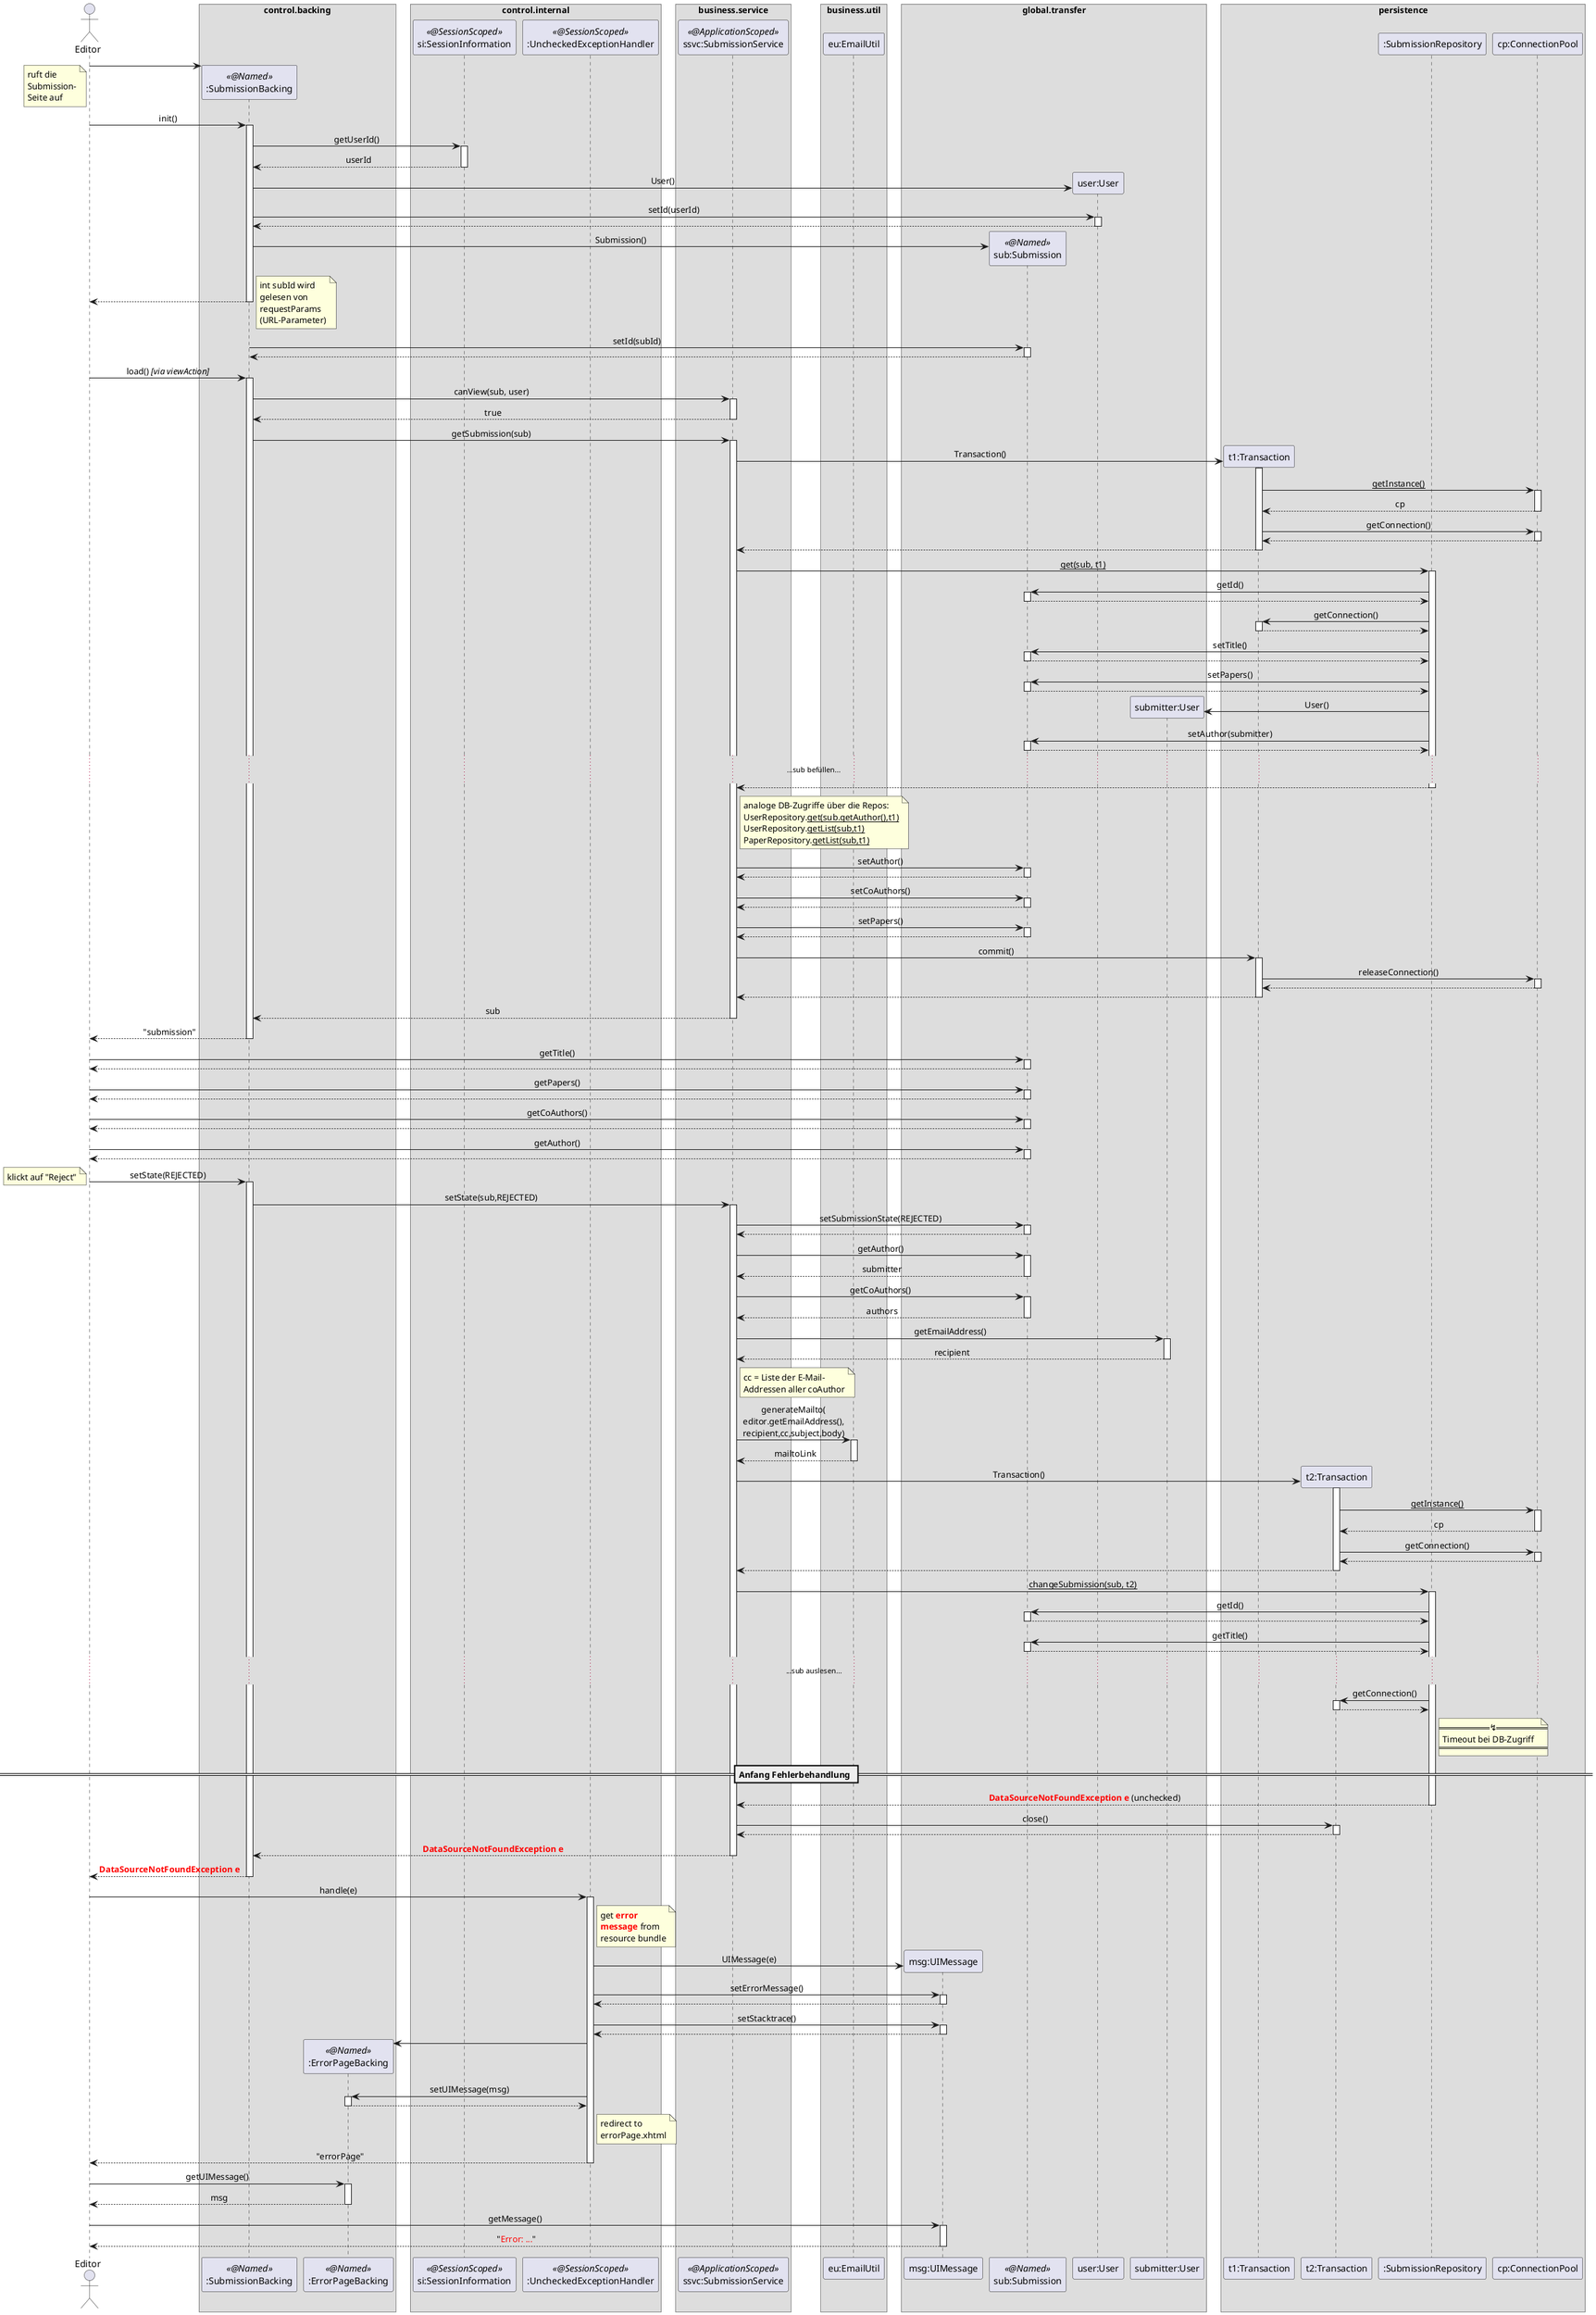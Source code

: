 @startuml
'https://plantuml.com/sequence-diagram

'!theme aws-orange
skinparam sequenceMessageAlign center
skinparam BoxPadding 10
'skinparam LifelineStrategy nosolid
'autonumber
'autoactivate on
'hide footbox

actor Editor as editor

box "control.backing"
    participant ":SubmissionBacking" as sb << @Named >>
    participant ":ErrorPageBacking" as epb << @Named >>
end box
box "control.internal"
    participant "si:SessionInformation" as si << @SessionScoped >>
    participant ":UncheckedExceptionHandler" as eh << @SessionScoped >>
end box
'box "???"
'    participant ":ResourceBundle" as rscBundle
'end box
box "business.service"
    participant "ssvc:SubmissionService" as ssvc << @ApplicationScoped >>
end box
box "business.util"
    participant "eu:EmailUtil" as eu
end box
box "global.transfer"
    participant "msg:UIMessage" as msg
    participant "sub:Submission" as sub << @Named >>
    participant "user:User" as usr
'    participant "paper:Paper" as paper
    participant "submitter:User" as submitter
end box
box persistence
    participant "t1:Transaction" as t1
    participant "t2:Transaction" as t2
    participant ":SubmissionRepository" as sr
    participant "cp:ConnectionPool" as cp
end box

create sb
editor -> sb
note left
    ruft die
    Submission-
    Seite auf
end note
editor -> sb : init()
activate sb
    sb -> si ++ : getUserId()
    return userId
    sb -> usr ** : User()
    sb -> usr ++ : setId(userId)
    return
    sb -> sub ** : Submission()
return

note right
    int subId wird
    gelesen von
    requestParams
    (URL-Parameter)
end note
sb -> sub ++ : setId(subId)
return

editor -> sb ++ : load() //[via viewAction]//
    sb -> ssvc ++ : canView(sub, user)
    return true

    sb -> ssvc : getSubmission(sub)
    activate ssvc
        ssvc -> t1 ** : Transaction()
        activate t1
            t1 -> cp : __getInstance()__
            activate cp
            return cp
            t1 -> cp : getConnection()
            activate cp
            return
        return
        ssvc -> sr : __get(sub, t1)__
        activate sr
            sr -> sub : getId()
            activate sub
            return
            sr -> t1 ++ : getConnection()
            return
            sr -> sub : setTitle()
            activate sub
            return
            sr -> sub : setPapers()
            activate sub
            return
            sr -> submitter ** : User()
            sr -> sub : setAuthor(submitter)
            activate sub
            return
            ......sub befüllen......
        return
        note right of ssvc
            analoge DB-Zugriffe über die Repos:
            UserRepository.__get(sub.getAuthor(),t1)__
            UserRepository.__getList(sub,t1)__
            PaperRepository.__getList(sub,t1)__
        end note
        ssvc -> sub ++ : setAuthor()
                return
                ssvc -> sub ++ : setCoAuthors()
                return
                ssvc -> sub ++ : setPapers()
                return
        ssvc -> t1 ++ : commit()
            t1 -> cp ++ : releaseConnection()
            return
        return
'        destroy t1
    return sub
return "submission"

editor -> sub ++ : getTitle()
return
editor -> sub ++ : getPapers()
return
editor -> sub ++ : getCoAuthors()
return
editor -> sub ++ : getAuthor()
return


editor -> sb : setState(REJECTED)
note left
    klickt auf "Reject"
end note
activate sb
    sb -> ssvc : setState(sub,REJECTED)
    activate ssvc
        ssvc -> sub ++ : setSubmissionState(REJECTED)
        return
        ssvc -> sub : getAuthor()
        activate sub
        return submitter
        ssvc -> sub : getCoAuthors()
        activate sub
        return authors
        ssvc -> submitter : getEmailAddress()
        activate submitter
        return recipient
        note right of ssvc
            cc = Liste der E-Mail-
            Addressen aller coAuthor
        end note
'        subService -> rscBundle : getRejectionEmailSubject()
'        activate rscBundle
'        return subject
'        subService -> rscBundle : getRejectionEmailBody()
'        activate rscBundle
'        return body

        ssvc -> eu : generateMailto(\neditor.getEmailAddress(),\nrecipient,cc,subject,body)
        activate eu
        return mailtoLink

        ssvc -> t2 ** : Transaction()
        activate t2
            t2 -> cp : __getInstance()__
            activate cp
            return cp
            t2 -> cp : getConnection()
            activate cp
            return
        return

        ssvc -> sr : __changeSubmission(sub, t2)__
        activate sr
            sr -> sub ++ : getId()
            return
            sr -> sub ++ : getTitle()
            return
'            sr -> sub ++ : getPapers()
'            return
            ......sub auslesen......
            sr -> t2 ++ : getConnection()
            return

        note right of sr
        == ↯ ==
        Timeout bei DB-Zugriff
        ====
        end note

== Anfang Fehlerbehandlung ==
        return <font color=red><b>DataSourceNotFoundException e</b></font> (unchecked)

        ssvc -> t2 ++ : close()
        return

    return <font color=red><b>DataSourceNotFoundException e
return <font color=red><b>DataSourceNotFoundException e

editor -> eh ++ : handle(e)
    note right of eh
    get <font color=red><b>error</b></font>
    <font color=red><b>message</b></font> from
    resource bundle
    end note

    eh -> msg ** : UIMessage(e)
    eh -> msg ++ : setErrorMessage()
    return
    eh -> msg ++ : setStacktrace()
    return

    eh -> epb **
    eh -> epb ++ : setUIMessage(msg)
    return

    note right of eh
    redirect to
    errorPage.xhtml
    end note

return "errorPage"

editor -> epb ++ : getUIMessage()
return msg
editor -> msg ++ : getMessage()
return "<font color=red>Error: ...</font>"

'note left
'Die Ablehnung war
'nicht erfolgreich
'end note


@enduml